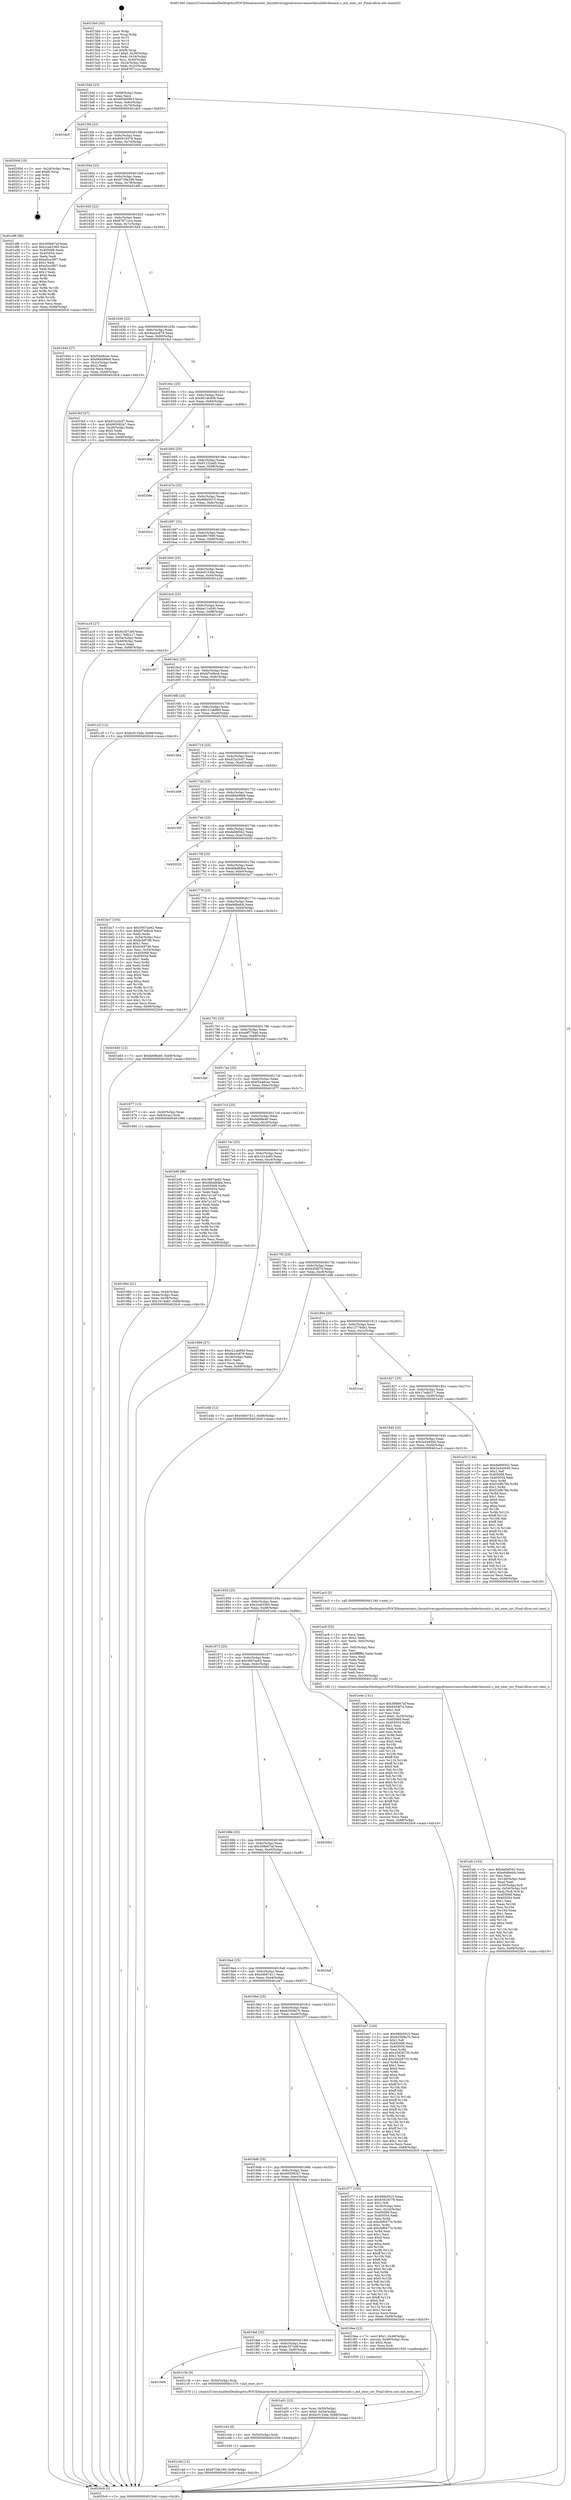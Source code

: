 digraph "0x4015b0" {
  label = "0x4015b0 (/mnt/c/Users/mathe/Desktop/tcc/POCII/binaries/extr_linuxdriversgpudrmnouveaunvkmsubdevbiosinit.c_init_exec_inv_Final-ollvm.out::main(0))"
  labelloc = "t"
  node[shape=record]

  Entry [label="",width=0.3,height=0.3,shape=circle,fillcolor=black,style=filled]
  "0x4015dd" [label="{
     0x4015dd [23]\l
     | [instrs]\l
     &nbsp;&nbsp;0x4015dd \<+3\>: mov -0x68(%rbp),%eax\l
     &nbsp;&nbsp;0x4015e0 \<+2\>: mov %eax,%ecx\l
     &nbsp;&nbsp;0x4015e2 \<+6\>: sub $0x80000963,%ecx\l
     &nbsp;&nbsp;0x4015e8 \<+3\>: mov %eax,-0x6c(%rbp)\l
     &nbsp;&nbsp;0x4015eb \<+3\>: mov %ecx,-0x70(%rbp)\l
     &nbsp;&nbsp;0x4015ee \<+6\>: je 0000000000401de5 \<main+0x835\>\l
  }"]
  "0x401de5" [label="{
     0x401de5\l
  }", style=dashed]
  "0x4015f4" [label="{
     0x4015f4 [22]\l
     | [instrs]\l
     &nbsp;&nbsp;0x4015f4 \<+5\>: jmp 00000000004015f9 \<main+0x49\>\l
     &nbsp;&nbsp;0x4015f9 \<+3\>: mov -0x6c(%rbp),%eax\l
     &nbsp;&nbsp;0x4015fc \<+5\>: sub $0x83918378,%eax\l
     &nbsp;&nbsp;0x401601 \<+3\>: mov %eax,-0x74(%rbp)\l
     &nbsp;&nbsp;0x401604 \<+6\>: je 000000000040200d \<main+0xa5d\>\l
  }"]
  Exit [label="",width=0.3,height=0.3,shape=circle,fillcolor=black,style=filled,peripheries=2]
  "0x40200d" [label="{
     0x40200d [19]\l
     | [instrs]\l
     &nbsp;&nbsp;0x40200d \<+3\>: mov -0x24(%rbp),%eax\l
     &nbsp;&nbsp;0x402010 \<+7\>: add $0xf0,%rsp\l
     &nbsp;&nbsp;0x402017 \<+1\>: pop %rbx\l
     &nbsp;&nbsp;0x402018 \<+2\>: pop %r12\l
     &nbsp;&nbsp;0x40201a \<+2\>: pop %r14\l
     &nbsp;&nbsp;0x40201c \<+2\>: pop %r15\l
     &nbsp;&nbsp;0x40201e \<+1\>: pop %rbp\l
     &nbsp;&nbsp;0x40201f \<+1\>: ret\l
  }"]
  "0x40160a" [label="{
     0x40160a [22]\l
     | [instrs]\l
     &nbsp;&nbsp;0x40160a \<+5\>: jmp 000000000040160f \<main+0x5f\>\l
     &nbsp;&nbsp;0x40160f \<+3\>: mov -0x6c(%rbp),%eax\l
     &nbsp;&nbsp;0x401612 \<+5\>: sub $0x8729e199,%eax\l
     &nbsp;&nbsp;0x401617 \<+3\>: mov %eax,-0x78(%rbp)\l
     &nbsp;&nbsp;0x40161a \<+6\>: je 0000000000401df6 \<main+0x846\>\l
  }"]
  "0x401c4d" [label="{
     0x401c4d [12]\l
     | [instrs]\l
     &nbsp;&nbsp;0x401c4d \<+7\>: movl $0x8729e199,-0x68(%rbp)\l
     &nbsp;&nbsp;0x401c54 \<+5\>: jmp 00000000004020c9 \<main+0xb19\>\l
  }"]
  "0x401df6" [label="{
     0x401df6 [88]\l
     | [instrs]\l
     &nbsp;&nbsp;0x401df6 \<+5\>: mov $0x368b67af,%eax\l
     &nbsp;&nbsp;0x401dfb \<+5\>: mov $0x2ca63360,%ecx\l
     &nbsp;&nbsp;0x401e00 \<+7\>: mov 0x405068,%edx\l
     &nbsp;&nbsp;0x401e07 \<+7\>: mov 0x405054,%esi\l
     &nbsp;&nbsp;0x401e0e \<+2\>: mov %edx,%edi\l
     &nbsp;&nbsp;0x401e10 \<+6\>: add $0xa5ca3f07,%edi\l
     &nbsp;&nbsp;0x401e16 \<+3\>: sub $0x1,%edi\l
     &nbsp;&nbsp;0x401e19 \<+6\>: sub $0xa5ca3f07,%edi\l
     &nbsp;&nbsp;0x401e1f \<+3\>: imul %edi,%edx\l
     &nbsp;&nbsp;0x401e22 \<+3\>: and $0x1,%edx\l
     &nbsp;&nbsp;0x401e25 \<+3\>: cmp $0x0,%edx\l
     &nbsp;&nbsp;0x401e28 \<+4\>: sete %r8b\l
     &nbsp;&nbsp;0x401e2c \<+3\>: cmp $0xa,%esi\l
     &nbsp;&nbsp;0x401e2f \<+4\>: setl %r9b\l
     &nbsp;&nbsp;0x401e33 \<+3\>: mov %r8b,%r10b\l
     &nbsp;&nbsp;0x401e36 \<+3\>: and %r9b,%r10b\l
     &nbsp;&nbsp;0x401e39 \<+3\>: xor %r9b,%r8b\l
     &nbsp;&nbsp;0x401e3c \<+3\>: or %r8b,%r10b\l
     &nbsp;&nbsp;0x401e3f \<+4\>: test $0x1,%r10b\l
     &nbsp;&nbsp;0x401e43 \<+3\>: cmovne %ecx,%eax\l
     &nbsp;&nbsp;0x401e46 \<+3\>: mov %eax,-0x68(%rbp)\l
     &nbsp;&nbsp;0x401e49 \<+5\>: jmp 00000000004020c9 \<main+0xb19\>\l
  }"]
  "0x401620" [label="{
     0x401620 [22]\l
     | [instrs]\l
     &nbsp;&nbsp;0x401620 \<+5\>: jmp 0000000000401625 \<main+0x75\>\l
     &nbsp;&nbsp;0x401625 \<+3\>: mov -0x6c(%rbp),%eax\l
     &nbsp;&nbsp;0x401628 \<+5\>: sub $0x87871cca,%eax\l
     &nbsp;&nbsp;0x40162d \<+3\>: mov %eax,-0x7c(%rbp)\l
     &nbsp;&nbsp;0x401630 \<+6\>: je 0000000000401944 \<main+0x394\>\l
  }"]
  "0x401c44" [label="{
     0x401c44 [9]\l
     | [instrs]\l
     &nbsp;&nbsp;0x401c44 \<+4\>: mov -0x50(%rbp),%rdi\l
     &nbsp;&nbsp;0x401c48 \<+5\>: call 0000000000401030 \<free@plt\>\l
     | [calls]\l
     &nbsp;&nbsp;0x401030 \{1\} (unknown)\l
  }"]
  "0x401944" [label="{
     0x401944 [27]\l
     | [instrs]\l
     &nbsp;&nbsp;0x401944 \<+5\>: mov $0xf3448cae,%eax\l
     &nbsp;&nbsp;0x401949 \<+5\>: mov $0xd8d499e9,%ecx\l
     &nbsp;&nbsp;0x40194e \<+3\>: mov -0x2c(%rbp),%edx\l
     &nbsp;&nbsp;0x401951 \<+3\>: cmp $0x2,%edx\l
     &nbsp;&nbsp;0x401954 \<+3\>: cmovne %ecx,%eax\l
     &nbsp;&nbsp;0x401957 \<+3\>: mov %eax,-0x68(%rbp)\l
     &nbsp;&nbsp;0x40195a \<+5\>: jmp 00000000004020c9 \<main+0xb19\>\l
  }"]
  "0x401636" [label="{
     0x401636 [22]\l
     | [instrs]\l
     &nbsp;&nbsp;0x401636 \<+5\>: jmp 000000000040163b \<main+0x8b\>\l
     &nbsp;&nbsp;0x40163b \<+3\>: mov -0x6c(%rbp),%eax\l
     &nbsp;&nbsp;0x40163e \<+5\>: sub $0x8ea3c879,%eax\l
     &nbsp;&nbsp;0x401643 \<+3\>: mov %eax,-0x80(%rbp)\l
     &nbsp;&nbsp;0x401646 \<+6\>: je 00000000004019cf \<main+0x41f\>\l
  }"]
  "0x4020c9" [label="{
     0x4020c9 [5]\l
     | [instrs]\l
     &nbsp;&nbsp;0x4020c9 \<+5\>: jmp 00000000004015dd \<main+0x2d\>\l
  }"]
  "0x4015b0" [label="{
     0x4015b0 [45]\l
     | [instrs]\l
     &nbsp;&nbsp;0x4015b0 \<+1\>: push %rbp\l
     &nbsp;&nbsp;0x4015b1 \<+3\>: mov %rsp,%rbp\l
     &nbsp;&nbsp;0x4015b4 \<+2\>: push %r15\l
     &nbsp;&nbsp;0x4015b6 \<+2\>: push %r14\l
     &nbsp;&nbsp;0x4015b8 \<+2\>: push %r12\l
     &nbsp;&nbsp;0x4015ba \<+1\>: push %rbx\l
     &nbsp;&nbsp;0x4015bb \<+7\>: sub $0xf0,%rsp\l
     &nbsp;&nbsp;0x4015c2 \<+7\>: movl $0x0,-0x30(%rbp)\l
     &nbsp;&nbsp;0x4015c9 \<+3\>: mov %edi,-0x34(%rbp)\l
     &nbsp;&nbsp;0x4015cc \<+4\>: mov %rsi,-0x40(%rbp)\l
     &nbsp;&nbsp;0x4015d0 \<+3\>: mov -0x34(%rbp),%edi\l
     &nbsp;&nbsp;0x4015d3 \<+3\>: mov %edi,-0x2c(%rbp)\l
     &nbsp;&nbsp;0x4015d6 \<+7\>: movl $0x87871cca,-0x68(%rbp)\l
  }"]
  "0x401908" [label="{
     0x401908\l
  }", style=dashed]
  "0x4019cf" [label="{
     0x4019cf [27]\l
     | [instrs]\l
     &nbsp;&nbsp;0x4019cf \<+5\>: mov $0xd32a3cd7,%eax\l
     &nbsp;&nbsp;0x4019d4 \<+5\>: mov $0x665082a7,%ecx\l
     &nbsp;&nbsp;0x4019d9 \<+3\>: mov -0x28(%rbp),%edx\l
     &nbsp;&nbsp;0x4019dc \<+3\>: cmp $0x0,%edx\l
     &nbsp;&nbsp;0x4019df \<+3\>: cmove %ecx,%eax\l
     &nbsp;&nbsp;0x4019e2 \<+3\>: mov %eax,-0x68(%rbp)\l
     &nbsp;&nbsp;0x4019e5 \<+5\>: jmp 00000000004020c9 \<main+0xb19\>\l
  }"]
  "0x40164c" [label="{
     0x40164c [25]\l
     | [instrs]\l
     &nbsp;&nbsp;0x40164c \<+5\>: jmp 0000000000401651 \<main+0xa1\>\l
     &nbsp;&nbsp;0x401651 \<+3\>: mov -0x6c(%rbp),%eax\l
     &nbsp;&nbsp;0x401654 \<+5\>: sub $0x9014b40b,%eax\l
     &nbsp;&nbsp;0x401659 \<+6\>: mov %eax,-0x84(%rbp)\l
     &nbsp;&nbsp;0x40165f \<+6\>: je 0000000000401dbb \<main+0x80b\>\l
  }"]
  "0x401c3b" [label="{
     0x401c3b [9]\l
     | [instrs]\l
     &nbsp;&nbsp;0x401c3b \<+4\>: mov -0x50(%rbp),%rdi\l
     &nbsp;&nbsp;0x401c3f \<+5\>: call 0000000000401570 \<init_exec_inv\>\l
     | [calls]\l
     &nbsp;&nbsp;0x401570 \{1\} (/mnt/c/Users/mathe/Desktop/tcc/POCII/binaries/extr_linuxdriversgpudrmnouveaunvkmsubdevbiosinit.c_init_exec_inv_Final-ollvm.out::init_exec_inv)\l
  }"]
  "0x401dbb" [label="{
     0x401dbb\l
  }", style=dashed]
  "0x401665" [label="{
     0x401665 [25]\l
     | [instrs]\l
     &nbsp;&nbsp;0x401665 \<+5\>: jmp 000000000040166a \<main+0xba\>\l
     &nbsp;&nbsp;0x40166a \<+3\>: mov -0x6c(%rbp),%eax\l
     &nbsp;&nbsp;0x40166d \<+5\>: sub $0x91232ad5,%eax\l
     &nbsp;&nbsp;0x401672 \<+6\>: mov %eax,-0x88(%rbp)\l
     &nbsp;&nbsp;0x401678 \<+6\>: je 000000000040208e \<main+0xade\>\l
  }"]
  "0x401afc" [label="{
     0x401afc [103]\l
     | [instrs]\l
     &nbsp;&nbsp;0x401afc \<+5\>: mov $0xda0bf342,%ecx\l
     &nbsp;&nbsp;0x401b01 \<+5\>: mov $0xe9dfedcb,%edx\l
     &nbsp;&nbsp;0x401b06 \<+2\>: xor %esi,%esi\l
     &nbsp;&nbsp;0x401b08 \<+6\>: mov -0x100(%rbp),%edi\l
     &nbsp;&nbsp;0x401b0e \<+3\>: imul %eax,%edi\l
     &nbsp;&nbsp;0x401b11 \<+4\>: mov -0x50(%rbp),%r8\l
     &nbsp;&nbsp;0x401b15 \<+4\>: movslq -0x54(%rbp),%r9\l
     &nbsp;&nbsp;0x401b19 \<+4\>: mov %edi,(%r8,%r9,4)\l
     &nbsp;&nbsp;0x401b1d \<+7\>: mov 0x405068,%eax\l
     &nbsp;&nbsp;0x401b24 \<+7\>: mov 0x405054,%edi\l
     &nbsp;&nbsp;0x401b2b \<+3\>: sub $0x1,%esi\l
     &nbsp;&nbsp;0x401b2e \<+3\>: mov %eax,%r10d\l
     &nbsp;&nbsp;0x401b31 \<+3\>: add %esi,%r10d\l
     &nbsp;&nbsp;0x401b34 \<+4\>: imul %r10d,%eax\l
     &nbsp;&nbsp;0x401b38 \<+3\>: and $0x1,%eax\l
     &nbsp;&nbsp;0x401b3b \<+3\>: cmp $0x0,%eax\l
     &nbsp;&nbsp;0x401b3e \<+4\>: sete %r11b\l
     &nbsp;&nbsp;0x401b42 \<+3\>: cmp $0xa,%edi\l
     &nbsp;&nbsp;0x401b45 \<+3\>: setl %bl\l
     &nbsp;&nbsp;0x401b48 \<+3\>: mov %r11b,%r14b\l
     &nbsp;&nbsp;0x401b4b \<+3\>: and %bl,%r14b\l
     &nbsp;&nbsp;0x401b4e \<+3\>: xor %bl,%r11b\l
     &nbsp;&nbsp;0x401b51 \<+3\>: or %r11b,%r14b\l
     &nbsp;&nbsp;0x401b54 \<+4\>: test $0x1,%r14b\l
     &nbsp;&nbsp;0x401b58 \<+3\>: cmovne %edx,%ecx\l
     &nbsp;&nbsp;0x401b5b \<+3\>: mov %ecx,-0x68(%rbp)\l
     &nbsp;&nbsp;0x401b5e \<+5\>: jmp 00000000004020c9 \<main+0xb19\>\l
  }"]
  "0x40208e" [label="{
     0x40208e\l
  }", style=dashed]
  "0x40167e" [label="{
     0x40167e [25]\l
     | [instrs]\l
     &nbsp;&nbsp;0x40167e \<+5\>: jmp 0000000000401683 \<main+0xd3\>\l
     &nbsp;&nbsp;0x401683 \<+3\>: mov -0x6c(%rbp),%eax\l
     &nbsp;&nbsp;0x401686 \<+5\>: sub $0x96fa5015,%eax\l
     &nbsp;&nbsp;0x40168b \<+6\>: mov %eax,-0x8c(%rbp)\l
     &nbsp;&nbsp;0x401691 \<+6\>: je 00000000004020c2 \<main+0xb12\>\l
  }"]
  "0x401ac8" [label="{
     0x401ac8 [52]\l
     | [instrs]\l
     &nbsp;&nbsp;0x401ac8 \<+2\>: xor %ecx,%ecx\l
     &nbsp;&nbsp;0x401aca \<+5\>: mov $0x2,%edx\l
     &nbsp;&nbsp;0x401acf \<+6\>: mov %edx,-0xfc(%rbp)\l
     &nbsp;&nbsp;0x401ad5 \<+1\>: cltd\l
     &nbsp;&nbsp;0x401ad6 \<+6\>: mov -0xfc(%rbp),%esi\l
     &nbsp;&nbsp;0x401adc \<+2\>: idiv %esi\l
     &nbsp;&nbsp;0x401ade \<+6\>: imul $0xfffffffe,%edx,%edx\l
     &nbsp;&nbsp;0x401ae4 \<+2\>: mov %ecx,%edi\l
     &nbsp;&nbsp;0x401ae6 \<+2\>: sub %edx,%edi\l
     &nbsp;&nbsp;0x401ae8 \<+2\>: mov %ecx,%edx\l
     &nbsp;&nbsp;0x401aea \<+3\>: sub $0x1,%edx\l
     &nbsp;&nbsp;0x401aed \<+2\>: add %edx,%edi\l
     &nbsp;&nbsp;0x401aef \<+2\>: sub %edi,%ecx\l
     &nbsp;&nbsp;0x401af1 \<+6\>: mov %ecx,-0x100(%rbp)\l
     &nbsp;&nbsp;0x401af7 \<+5\>: call 0000000000401160 \<next_i\>\l
     | [calls]\l
     &nbsp;&nbsp;0x401160 \{1\} (/mnt/c/Users/mathe/Desktop/tcc/POCII/binaries/extr_linuxdriversgpudrmnouveaunvkmsubdevbiosinit.c_init_exec_inv_Final-ollvm.out::next_i)\l
  }"]
  "0x4020c2" [label="{
     0x4020c2\l
  }", style=dashed]
  "0x401697" [label="{
     0x401697 [25]\l
     | [instrs]\l
     &nbsp;&nbsp;0x401697 \<+5\>: jmp 000000000040169c \<main+0xec\>\l
     &nbsp;&nbsp;0x40169c \<+3\>: mov -0x6c(%rbp),%eax\l
     &nbsp;&nbsp;0x40169f \<+5\>: sub $0xb8fc7899,%eax\l
     &nbsp;&nbsp;0x4016a4 \<+6\>: mov %eax,-0x90(%rbp)\l
     &nbsp;&nbsp;0x4016aa \<+6\>: je 0000000000401d42 \<main+0x792\>\l
  }"]
  "0x401a01" [label="{
     0x401a01 [23]\l
     | [instrs]\l
     &nbsp;&nbsp;0x401a01 \<+4\>: mov %rax,-0x50(%rbp)\l
     &nbsp;&nbsp;0x401a05 \<+7\>: movl $0x0,-0x54(%rbp)\l
     &nbsp;&nbsp;0x401a0c \<+7\>: movl $0xbcf133da,-0x68(%rbp)\l
     &nbsp;&nbsp;0x401a13 \<+5\>: jmp 00000000004020c9 \<main+0xb19\>\l
  }"]
  "0x401d42" [label="{
     0x401d42\l
  }", style=dashed]
  "0x4016b0" [label="{
     0x4016b0 [25]\l
     | [instrs]\l
     &nbsp;&nbsp;0x4016b0 \<+5\>: jmp 00000000004016b5 \<main+0x105\>\l
     &nbsp;&nbsp;0x4016b5 \<+3\>: mov -0x6c(%rbp),%eax\l
     &nbsp;&nbsp;0x4016b8 \<+5\>: sub $0xbcf133da,%eax\l
     &nbsp;&nbsp;0x4016bd \<+6\>: mov %eax,-0x94(%rbp)\l
     &nbsp;&nbsp;0x4016c3 \<+6\>: je 0000000000401a18 \<main+0x468\>\l
  }"]
  "0x4018ef" [label="{
     0x4018ef [25]\l
     | [instrs]\l
     &nbsp;&nbsp;0x4018ef \<+5\>: jmp 00000000004018f4 \<main+0x344\>\l
     &nbsp;&nbsp;0x4018f4 \<+3\>: mov -0x6c(%rbp),%eax\l
     &nbsp;&nbsp;0x4018f7 \<+5\>: sub $0x6c357a9f,%eax\l
     &nbsp;&nbsp;0x4018fc \<+6\>: mov %eax,-0xf0(%rbp)\l
     &nbsp;&nbsp;0x401902 \<+6\>: je 0000000000401c3b \<main+0x68b\>\l
  }"]
  "0x401a18" [label="{
     0x401a18 [27]\l
     | [instrs]\l
     &nbsp;&nbsp;0x401a18 \<+5\>: mov $0x6c357a9f,%eax\l
     &nbsp;&nbsp;0x401a1d \<+5\>: mov $0x17edb217,%ecx\l
     &nbsp;&nbsp;0x401a22 \<+3\>: mov -0x54(%rbp),%edx\l
     &nbsp;&nbsp;0x401a25 \<+3\>: cmp -0x48(%rbp),%edx\l
     &nbsp;&nbsp;0x401a28 \<+3\>: cmovl %ecx,%eax\l
     &nbsp;&nbsp;0x401a2b \<+3\>: mov %eax,-0x68(%rbp)\l
     &nbsp;&nbsp;0x401a2e \<+5\>: jmp 00000000004020c9 \<main+0xb19\>\l
  }"]
  "0x4016c9" [label="{
     0x4016c9 [25]\l
     | [instrs]\l
     &nbsp;&nbsp;0x4016c9 \<+5\>: jmp 00000000004016ce \<main+0x11e\>\l
     &nbsp;&nbsp;0x4016ce \<+3\>: mov -0x6c(%rbp),%eax\l
     &nbsp;&nbsp;0x4016d1 \<+5\>: sub $0xbe11a5d0,%eax\l
     &nbsp;&nbsp;0x4016d6 \<+6\>: mov %eax,-0x98(%rbp)\l
     &nbsp;&nbsp;0x4016dc \<+6\>: je 0000000000401c87 \<main+0x6d7\>\l
  }"]
  "0x4019ea" [label="{
     0x4019ea [23]\l
     | [instrs]\l
     &nbsp;&nbsp;0x4019ea \<+7\>: movl $0x1,-0x48(%rbp)\l
     &nbsp;&nbsp;0x4019f1 \<+4\>: movslq -0x48(%rbp),%rax\l
     &nbsp;&nbsp;0x4019f5 \<+4\>: shl $0x2,%rax\l
     &nbsp;&nbsp;0x4019f9 \<+3\>: mov %rax,%rdi\l
     &nbsp;&nbsp;0x4019fc \<+5\>: call 0000000000401050 \<malloc@plt\>\l
     | [calls]\l
     &nbsp;&nbsp;0x401050 \{1\} (unknown)\l
  }"]
  "0x401c87" [label="{
     0x401c87\l
  }", style=dashed]
  "0x4016e2" [label="{
     0x4016e2 [25]\l
     | [instrs]\l
     &nbsp;&nbsp;0x4016e2 \<+5\>: jmp 00000000004016e7 \<main+0x137\>\l
     &nbsp;&nbsp;0x4016e7 \<+3\>: mov -0x6c(%rbp),%eax\l
     &nbsp;&nbsp;0x4016ea \<+5\>: sub $0xbf7e0bcd,%eax\l
     &nbsp;&nbsp;0x4016ef \<+6\>: mov %eax,-0x9c(%rbp)\l
     &nbsp;&nbsp;0x4016f5 \<+6\>: je 0000000000401c2f \<main+0x67f\>\l
  }"]
  "0x4018d6" [label="{
     0x4018d6 [25]\l
     | [instrs]\l
     &nbsp;&nbsp;0x4018d6 \<+5\>: jmp 00000000004018db \<main+0x32b\>\l
     &nbsp;&nbsp;0x4018db \<+3\>: mov -0x6c(%rbp),%eax\l
     &nbsp;&nbsp;0x4018de \<+5\>: sub $0x665082a7,%eax\l
     &nbsp;&nbsp;0x4018e3 \<+6\>: mov %eax,-0xec(%rbp)\l
     &nbsp;&nbsp;0x4018e9 \<+6\>: je 00000000004019ea \<main+0x43a\>\l
  }"]
  "0x401c2f" [label="{
     0x401c2f [12]\l
     | [instrs]\l
     &nbsp;&nbsp;0x401c2f \<+7\>: movl $0xbcf133da,-0x68(%rbp)\l
     &nbsp;&nbsp;0x401c36 \<+5\>: jmp 00000000004020c9 \<main+0xb19\>\l
  }"]
  "0x4016fb" [label="{
     0x4016fb [25]\l
     | [instrs]\l
     &nbsp;&nbsp;0x4016fb \<+5\>: jmp 0000000000401700 \<main+0x150\>\l
     &nbsp;&nbsp;0x401700 \<+3\>: mov -0x6c(%rbp),%eax\l
     &nbsp;&nbsp;0x401703 \<+5\>: sub $0xc21ab89d,%eax\l
     &nbsp;&nbsp;0x401708 \<+6\>: mov %eax,-0xa0(%rbp)\l
     &nbsp;&nbsp;0x40170e \<+6\>: je 00000000004019b4 \<main+0x404\>\l
  }"]
  "0x401f77" [label="{
     0x401f77 [150]\l
     | [instrs]\l
     &nbsp;&nbsp;0x401f77 \<+5\>: mov $0x96fa5015,%eax\l
     &nbsp;&nbsp;0x401f7c \<+5\>: mov $0x83918378,%ecx\l
     &nbsp;&nbsp;0x401f81 \<+2\>: mov $0x1,%dl\l
     &nbsp;&nbsp;0x401f83 \<+3\>: mov -0x30(%rbp),%esi\l
     &nbsp;&nbsp;0x401f86 \<+3\>: mov %esi,-0x24(%rbp)\l
     &nbsp;&nbsp;0x401f89 \<+7\>: mov 0x405068,%esi\l
     &nbsp;&nbsp;0x401f90 \<+7\>: mov 0x405054,%edi\l
     &nbsp;&nbsp;0x401f97 \<+3\>: mov %esi,%r8d\l
     &nbsp;&nbsp;0x401f9a \<+7\>: sub $0xcbf0477e,%r8d\l
     &nbsp;&nbsp;0x401fa1 \<+4\>: sub $0x1,%r8d\l
     &nbsp;&nbsp;0x401fa5 \<+7\>: add $0xcbf0477e,%r8d\l
     &nbsp;&nbsp;0x401fac \<+4\>: imul %r8d,%esi\l
     &nbsp;&nbsp;0x401fb0 \<+3\>: and $0x1,%esi\l
     &nbsp;&nbsp;0x401fb3 \<+3\>: cmp $0x0,%esi\l
     &nbsp;&nbsp;0x401fb6 \<+4\>: sete %r9b\l
     &nbsp;&nbsp;0x401fba \<+3\>: cmp $0xa,%edi\l
     &nbsp;&nbsp;0x401fbd \<+4\>: setl %r10b\l
     &nbsp;&nbsp;0x401fc1 \<+3\>: mov %r9b,%r11b\l
     &nbsp;&nbsp;0x401fc4 \<+4\>: xor $0xff,%r11b\l
     &nbsp;&nbsp;0x401fc8 \<+3\>: mov %r10b,%bl\l
     &nbsp;&nbsp;0x401fcb \<+3\>: xor $0xff,%bl\l
     &nbsp;&nbsp;0x401fce \<+3\>: xor $0x0,%dl\l
     &nbsp;&nbsp;0x401fd1 \<+3\>: mov %r11b,%r14b\l
     &nbsp;&nbsp;0x401fd4 \<+4\>: and $0x0,%r14b\l
     &nbsp;&nbsp;0x401fd8 \<+3\>: and %dl,%r9b\l
     &nbsp;&nbsp;0x401fdb \<+3\>: mov %bl,%r15b\l
     &nbsp;&nbsp;0x401fde \<+4\>: and $0x0,%r15b\l
     &nbsp;&nbsp;0x401fe2 \<+3\>: and %dl,%r10b\l
     &nbsp;&nbsp;0x401fe5 \<+3\>: or %r9b,%r14b\l
     &nbsp;&nbsp;0x401fe8 \<+3\>: or %r10b,%r15b\l
     &nbsp;&nbsp;0x401feb \<+3\>: xor %r15b,%r14b\l
     &nbsp;&nbsp;0x401fee \<+3\>: or %bl,%r11b\l
     &nbsp;&nbsp;0x401ff1 \<+4\>: xor $0xff,%r11b\l
     &nbsp;&nbsp;0x401ff5 \<+3\>: or $0x0,%dl\l
     &nbsp;&nbsp;0x401ff8 \<+3\>: and %dl,%r11b\l
     &nbsp;&nbsp;0x401ffb \<+3\>: or %r11b,%r14b\l
     &nbsp;&nbsp;0x401ffe \<+4\>: test $0x1,%r14b\l
     &nbsp;&nbsp;0x402002 \<+3\>: cmovne %ecx,%eax\l
     &nbsp;&nbsp;0x402005 \<+3\>: mov %eax,-0x68(%rbp)\l
     &nbsp;&nbsp;0x402008 \<+5\>: jmp 00000000004020c9 \<main+0xb19\>\l
  }"]
  "0x4019b4" [label="{
     0x4019b4\l
  }", style=dashed]
  "0x401714" [label="{
     0x401714 [25]\l
     | [instrs]\l
     &nbsp;&nbsp;0x401714 \<+5\>: jmp 0000000000401719 \<main+0x169\>\l
     &nbsp;&nbsp;0x401719 \<+3\>: mov -0x6c(%rbp),%eax\l
     &nbsp;&nbsp;0x40171c \<+5\>: sub $0xd32a3cd7,%eax\l
     &nbsp;&nbsp;0x401721 \<+6\>: mov %eax,-0xa4(%rbp)\l
     &nbsp;&nbsp;0x401727 \<+6\>: je 0000000000401dd9 \<main+0x829\>\l
  }"]
  "0x4018bd" [label="{
     0x4018bd [25]\l
     | [instrs]\l
     &nbsp;&nbsp;0x4018bd \<+5\>: jmp 00000000004018c2 \<main+0x312\>\l
     &nbsp;&nbsp;0x4018c2 \<+3\>: mov -0x6c(%rbp),%eax\l
     &nbsp;&nbsp;0x4018c5 \<+5\>: sub $0x62508a70,%eax\l
     &nbsp;&nbsp;0x4018ca \<+6\>: mov %eax,-0xe8(%rbp)\l
     &nbsp;&nbsp;0x4018d0 \<+6\>: je 0000000000401f77 \<main+0x9c7\>\l
  }"]
  "0x401dd9" [label="{
     0x401dd9\l
  }", style=dashed]
  "0x40172d" [label="{
     0x40172d [25]\l
     | [instrs]\l
     &nbsp;&nbsp;0x40172d \<+5\>: jmp 0000000000401732 \<main+0x182\>\l
     &nbsp;&nbsp;0x401732 \<+3\>: mov -0x6c(%rbp),%eax\l
     &nbsp;&nbsp;0x401735 \<+5\>: sub $0xd8d499e9,%eax\l
     &nbsp;&nbsp;0x40173a \<+6\>: mov %eax,-0xa8(%rbp)\l
     &nbsp;&nbsp;0x401740 \<+6\>: je 000000000040195f \<main+0x3af\>\l
  }"]
  "0x401ee7" [label="{
     0x401ee7 [144]\l
     | [instrs]\l
     &nbsp;&nbsp;0x401ee7 \<+5\>: mov $0x96fa5015,%eax\l
     &nbsp;&nbsp;0x401eec \<+5\>: mov $0x62508a70,%ecx\l
     &nbsp;&nbsp;0x401ef1 \<+2\>: mov $0x1,%dl\l
     &nbsp;&nbsp;0x401ef3 \<+7\>: mov 0x405068,%esi\l
     &nbsp;&nbsp;0x401efa \<+7\>: mov 0x405054,%edi\l
     &nbsp;&nbsp;0x401f01 \<+3\>: mov %esi,%r8d\l
     &nbsp;&nbsp;0x401f04 \<+7\>: sub $0x32d28735,%r8d\l
     &nbsp;&nbsp;0x401f0b \<+4\>: sub $0x1,%r8d\l
     &nbsp;&nbsp;0x401f0f \<+7\>: add $0x32d28735,%r8d\l
     &nbsp;&nbsp;0x401f16 \<+4\>: imul %r8d,%esi\l
     &nbsp;&nbsp;0x401f1a \<+3\>: and $0x1,%esi\l
     &nbsp;&nbsp;0x401f1d \<+3\>: cmp $0x0,%esi\l
     &nbsp;&nbsp;0x401f20 \<+4\>: sete %r9b\l
     &nbsp;&nbsp;0x401f24 \<+3\>: cmp $0xa,%edi\l
     &nbsp;&nbsp;0x401f27 \<+4\>: setl %r10b\l
     &nbsp;&nbsp;0x401f2b \<+3\>: mov %r9b,%r11b\l
     &nbsp;&nbsp;0x401f2e \<+4\>: xor $0xff,%r11b\l
     &nbsp;&nbsp;0x401f32 \<+3\>: mov %r10b,%bl\l
     &nbsp;&nbsp;0x401f35 \<+3\>: xor $0xff,%bl\l
     &nbsp;&nbsp;0x401f38 \<+3\>: xor $0x1,%dl\l
     &nbsp;&nbsp;0x401f3b \<+3\>: mov %r11b,%r14b\l
     &nbsp;&nbsp;0x401f3e \<+4\>: and $0xff,%r14b\l
     &nbsp;&nbsp;0x401f42 \<+3\>: and %dl,%r9b\l
     &nbsp;&nbsp;0x401f45 \<+3\>: mov %bl,%r15b\l
     &nbsp;&nbsp;0x401f48 \<+4\>: and $0xff,%r15b\l
     &nbsp;&nbsp;0x401f4c \<+3\>: and %dl,%r10b\l
     &nbsp;&nbsp;0x401f4f \<+3\>: or %r9b,%r14b\l
     &nbsp;&nbsp;0x401f52 \<+3\>: or %r10b,%r15b\l
     &nbsp;&nbsp;0x401f55 \<+3\>: xor %r15b,%r14b\l
     &nbsp;&nbsp;0x401f58 \<+3\>: or %bl,%r11b\l
     &nbsp;&nbsp;0x401f5b \<+4\>: xor $0xff,%r11b\l
     &nbsp;&nbsp;0x401f5f \<+3\>: or $0x1,%dl\l
     &nbsp;&nbsp;0x401f62 \<+3\>: and %dl,%r11b\l
     &nbsp;&nbsp;0x401f65 \<+3\>: or %r11b,%r14b\l
     &nbsp;&nbsp;0x401f68 \<+4\>: test $0x1,%r14b\l
     &nbsp;&nbsp;0x401f6c \<+3\>: cmovne %ecx,%eax\l
     &nbsp;&nbsp;0x401f6f \<+3\>: mov %eax,-0x68(%rbp)\l
     &nbsp;&nbsp;0x401f72 \<+5\>: jmp 00000000004020c9 \<main+0xb19\>\l
  }"]
  "0x40195f" [label="{
     0x40195f\l
  }", style=dashed]
  "0x401746" [label="{
     0x401746 [25]\l
     | [instrs]\l
     &nbsp;&nbsp;0x401746 \<+5\>: jmp 000000000040174b \<main+0x19b\>\l
     &nbsp;&nbsp;0x40174b \<+3\>: mov -0x6c(%rbp),%eax\l
     &nbsp;&nbsp;0x40174e \<+5\>: sub $0xda0bf342,%eax\l
     &nbsp;&nbsp;0x401753 \<+6\>: mov %eax,-0xac(%rbp)\l
     &nbsp;&nbsp;0x401759 \<+6\>: je 0000000000402020 \<main+0xa70\>\l
  }"]
  "0x4018a4" [label="{
     0x4018a4 [25]\l
     | [instrs]\l
     &nbsp;&nbsp;0x4018a4 \<+5\>: jmp 00000000004018a9 \<main+0x2f9\>\l
     &nbsp;&nbsp;0x4018a9 \<+3\>: mov -0x6c(%rbp),%eax\l
     &nbsp;&nbsp;0x4018ac \<+5\>: sub $0x44b67411,%eax\l
     &nbsp;&nbsp;0x4018b1 \<+6\>: mov %eax,-0xe4(%rbp)\l
     &nbsp;&nbsp;0x4018b7 \<+6\>: je 0000000000401ee7 \<main+0x937\>\l
  }"]
  "0x402020" [label="{
     0x402020\l
  }", style=dashed]
  "0x40175f" [label="{
     0x40175f [25]\l
     | [instrs]\l
     &nbsp;&nbsp;0x40175f \<+5\>: jmp 0000000000401764 \<main+0x1b4\>\l
     &nbsp;&nbsp;0x401764 \<+3\>: mov -0x6c(%rbp),%eax\l
     &nbsp;&nbsp;0x401767 \<+5\>: sub $0xdbbd8dba,%eax\l
     &nbsp;&nbsp;0x40176c \<+6\>: mov %eax,-0xb0(%rbp)\l
     &nbsp;&nbsp;0x401772 \<+6\>: je 0000000000401bc7 \<main+0x617\>\l
  }"]
  "0x4020af" [label="{
     0x4020af\l
  }", style=dashed]
  "0x401bc7" [label="{
     0x401bc7 [104]\l
     | [instrs]\l
     &nbsp;&nbsp;0x401bc7 \<+5\>: mov $0x3667ae62,%eax\l
     &nbsp;&nbsp;0x401bcc \<+5\>: mov $0xbf7e0bcd,%ecx\l
     &nbsp;&nbsp;0x401bd1 \<+2\>: xor %edx,%edx\l
     &nbsp;&nbsp;0x401bd3 \<+3\>: mov -0x54(%rbp),%esi\l
     &nbsp;&nbsp;0x401bd6 \<+6\>: sub $0xbcb97d6,%esi\l
     &nbsp;&nbsp;0x401bdc \<+3\>: add $0x1,%esi\l
     &nbsp;&nbsp;0x401bdf \<+6\>: add $0xbcb97d6,%esi\l
     &nbsp;&nbsp;0x401be5 \<+3\>: mov %esi,-0x54(%rbp)\l
     &nbsp;&nbsp;0x401be8 \<+7\>: mov 0x405068,%esi\l
     &nbsp;&nbsp;0x401bef \<+7\>: mov 0x405054,%edi\l
     &nbsp;&nbsp;0x401bf6 \<+3\>: sub $0x1,%edx\l
     &nbsp;&nbsp;0x401bf9 \<+3\>: mov %esi,%r8d\l
     &nbsp;&nbsp;0x401bfc \<+3\>: add %edx,%r8d\l
     &nbsp;&nbsp;0x401bff \<+4\>: imul %r8d,%esi\l
     &nbsp;&nbsp;0x401c03 \<+3\>: and $0x1,%esi\l
     &nbsp;&nbsp;0x401c06 \<+3\>: cmp $0x0,%esi\l
     &nbsp;&nbsp;0x401c09 \<+4\>: sete %r9b\l
     &nbsp;&nbsp;0x401c0d \<+3\>: cmp $0xa,%edi\l
     &nbsp;&nbsp;0x401c10 \<+4\>: setl %r10b\l
     &nbsp;&nbsp;0x401c14 \<+3\>: mov %r9b,%r11b\l
     &nbsp;&nbsp;0x401c17 \<+3\>: and %r10b,%r11b\l
     &nbsp;&nbsp;0x401c1a \<+3\>: xor %r10b,%r9b\l
     &nbsp;&nbsp;0x401c1d \<+3\>: or %r9b,%r11b\l
     &nbsp;&nbsp;0x401c20 \<+4\>: test $0x1,%r11b\l
     &nbsp;&nbsp;0x401c24 \<+3\>: cmovne %ecx,%eax\l
     &nbsp;&nbsp;0x401c27 \<+3\>: mov %eax,-0x68(%rbp)\l
     &nbsp;&nbsp;0x401c2a \<+5\>: jmp 00000000004020c9 \<main+0xb19\>\l
  }"]
  "0x401778" [label="{
     0x401778 [25]\l
     | [instrs]\l
     &nbsp;&nbsp;0x401778 \<+5\>: jmp 000000000040177d \<main+0x1cd\>\l
     &nbsp;&nbsp;0x40177d \<+3\>: mov -0x6c(%rbp),%eax\l
     &nbsp;&nbsp;0x401780 \<+5\>: sub $0xe9dfedcb,%eax\l
     &nbsp;&nbsp;0x401785 \<+6\>: mov %eax,-0xb4(%rbp)\l
     &nbsp;&nbsp;0x40178b \<+6\>: je 0000000000401b63 \<main+0x5b3\>\l
  }"]
  "0x40188b" [label="{
     0x40188b [25]\l
     | [instrs]\l
     &nbsp;&nbsp;0x40188b \<+5\>: jmp 0000000000401890 \<main+0x2e0\>\l
     &nbsp;&nbsp;0x401890 \<+3\>: mov -0x6c(%rbp),%eax\l
     &nbsp;&nbsp;0x401893 \<+5\>: sub $0x368b67af,%eax\l
     &nbsp;&nbsp;0x401898 \<+6\>: mov %eax,-0xe0(%rbp)\l
     &nbsp;&nbsp;0x40189e \<+6\>: je 00000000004020af \<main+0xaff\>\l
  }"]
  "0x401b63" [label="{
     0x401b63 [12]\l
     | [instrs]\l
     &nbsp;&nbsp;0x401b63 \<+7\>: movl $0xfa69fa46,-0x68(%rbp)\l
     &nbsp;&nbsp;0x401b6a \<+5\>: jmp 00000000004020c9 \<main+0xb19\>\l
  }"]
  "0x401791" [label="{
     0x401791 [25]\l
     | [instrs]\l
     &nbsp;&nbsp;0x401791 \<+5\>: jmp 0000000000401796 \<main+0x1e6\>\l
     &nbsp;&nbsp;0x401796 \<+3\>: mov -0x6c(%rbp),%eax\l
     &nbsp;&nbsp;0x401799 \<+5\>: sub $0xe9f779a6,%eax\l
     &nbsp;&nbsp;0x40179e \<+6\>: mov %eax,-0xb8(%rbp)\l
     &nbsp;&nbsp;0x4017a4 \<+6\>: je 0000000000401daf \<main+0x7ff\>\l
  }"]
  "0x40206d" [label="{
     0x40206d\l
  }", style=dashed]
  "0x401daf" [label="{
     0x401daf\l
  }", style=dashed]
  "0x4017aa" [label="{
     0x4017aa [25]\l
     | [instrs]\l
     &nbsp;&nbsp;0x4017aa \<+5\>: jmp 00000000004017af \<main+0x1ff\>\l
     &nbsp;&nbsp;0x4017af \<+3\>: mov -0x6c(%rbp),%eax\l
     &nbsp;&nbsp;0x4017b2 \<+5\>: sub $0xf3448cae,%eax\l
     &nbsp;&nbsp;0x4017b7 \<+6\>: mov %eax,-0xbc(%rbp)\l
     &nbsp;&nbsp;0x4017bd \<+6\>: je 0000000000401977 \<main+0x3c7\>\l
  }"]
  "0x401872" [label="{
     0x401872 [25]\l
     | [instrs]\l
     &nbsp;&nbsp;0x401872 \<+5\>: jmp 0000000000401877 \<main+0x2c7\>\l
     &nbsp;&nbsp;0x401877 \<+3\>: mov -0x6c(%rbp),%eax\l
     &nbsp;&nbsp;0x40187a \<+5\>: sub $0x3667ae62,%eax\l
     &nbsp;&nbsp;0x40187f \<+6\>: mov %eax,-0xdc(%rbp)\l
     &nbsp;&nbsp;0x401885 \<+6\>: je 000000000040206d \<main+0xabd\>\l
  }"]
  "0x401977" [label="{
     0x401977 [13]\l
     | [instrs]\l
     &nbsp;&nbsp;0x401977 \<+4\>: mov -0x40(%rbp),%rax\l
     &nbsp;&nbsp;0x40197b \<+4\>: mov 0x8(%rax),%rdi\l
     &nbsp;&nbsp;0x40197f \<+5\>: call 0000000000401060 \<atoi@plt\>\l
     | [calls]\l
     &nbsp;&nbsp;0x401060 \{1\} (unknown)\l
  }"]
  "0x4017c3" [label="{
     0x4017c3 [25]\l
     | [instrs]\l
     &nbsp;&nbsp;0x4017c3 \<+5\>: jmp 00000000004017c8 \<main+0x218\>\l
     &nbsp;&nbsp;0x4017c8 \<+3\>: mov -0x6c(%rbp),%eax\l
     &nbsp;&nbsp;0x4017cb \<+5\>: sub $0xfa69fa46,%eax\l
     &nbsp;&nbsp;0x4017d0 \<+6\>: mov %eax,-0xc0(%rbp)\l
     &nbsp;&nbsp;0x4017d6 \<+6\>: je 0000000000401b6f \<main+0x5bf\>\l
  }"]
  "0x401984" [label="{
     0x401984 [21]\l
     | [instrs]\l
     &nbsp;&nbsp;0x401984 \<+3\>: mov %eax,-0x44(%rbp)\l
     &nbsp;&nbsp;0x401987 \<+3\>: mov -0x44(%rbp),%eax\l
     &nbsp;&nbsp;0x40198a \<+3\>: mov %eax,-0x28(%rbp)\l
     &nbsp;&nbsp;0x40198d \<+7\>: movl $0x1614a65,-0x68(%rbp)\l
     &nbsp;&nbsp;0x401994 \<+5\>: jmp 00000000004020c9 \<main+0xb19\>\l
  }"]
  "0x401e4e" [label="{
     0x401e4e [141]\l
     | [instrs]\l
     &nbsp;&nbsp;0x401e4e \<+5\>: mov $0x368b67af,%eax\l
     &nbsp;&nbsp;0x401e53 \<+5\>: mov $0xb458f7d,%ecx\l
     &nbsp;&nbsp;0x401e58 \<+2\>: mov $0x1,%dl\l
     &nbsp;&nbsp;0x401e5a \<+2\>: xor %esi,%esi\l
     &nbsp;&nbsp;0x401e5c \<+7\>: movl $0x0,-0x30(%rbp)\l
     &nbsp;&nbsp;0x401e63 \<+7\>: mov 0x405068,%edi\l
     &nbsp;&nbsp;0x401e6a \<+8\>: mov 0x405054,%r8d\l
     &nbsp;&nbsp;0x401e72 \<+3\>: sub $0x1,%esi\l
     &nbsp;&nbsp;0x401e75 \<+3\>: mov %edi,%r9d\l
     &nbsp;&nbsp;0x401e78 \<+3\>: add %esi,%r9d\l
     &nbsp;&nbsp;0x401e7b \<+4\>: imul %r9d,%edi\l
     &nbsp;&nbsp;0x401e7f \<+3\>: and $0x1,%edi\l
     &nbsp;&nbsp;0x401e82 \<+3\>: cmp $0x0,%edi\l
     &nbsp;&nbsp;0x401e85 \<+4\>: sete %r10b\l
     &nbsp;&nbsp;0x401e89 \<+4\>: cmp $0xa,%r8d\l
     &nbsp;&nbsp;0x401e8d \<+4\>: setl %r11b\l
     &nbsp;&nbsp;0x401e91 \<+3\>: mov %r10b,%bl\l
     &nbsp;&nbsp;0x401e94 \<+3\>: xor $0xff,%bl\l
     &nbsp;&nbsp;0x401e97 \<+3\>: mov %r11b,%r14b\l
     &nbsp;&nbsp;0x401e9a \<+4\>: xor $0xff,%r14b\l
     &nbsp;&nbsp;0x401e9e \<+3\>: xor $0x0,%dl\l
     &nbsp;&nbsp;0x401ea1 \<+3\>: mov %bl,%r15b\l
     &nbsp;&nbsp;0x401ea4 \<+4\>: and $0x0,%r15b\l
     &nbsp;&nbsp;0x401ea8 \<+3\>: and %dl,%r10b\l
     &nbsp;&nbsp;0x401eab \<+3\>: mov %r14b,%r12b\l
     &nbsp;&nbsp;0x401eae \<+4\>: and $0x0,%r12b\l
     &nbsp;&nbsp;0x401eb2 \<+3\>: and %dl,%r11b\l
     &nbsp;&nbsp;0x401eb5 \<+3\>: or %r10b,%r15b\l
     &nbsp;&nbsp;0x401eb8 \<+3\>: or %r11b,%r12b\l
     &nbsp;&nbsp;0x401ebb \<+3\>: xor %r12b,%r15b\l
     &nbsp;&nbsp;0x401ebe \<+3\>: or %r14b,%bl\l
     &nbsp;&nbsp;0x401ec1 \<+3\>: xor $0xff,%bl\l
     &nbsp;&nbsp;0x401ec4 \<+3\>: or $0x0,%dl\l
     &nbsp;&nbsp;0x401ec7 \<+2\>: and %dl,%bl\l
     &nbsp;&nbsp;0x401ec9 \<+3\>: or %bl,%r15b\l
     &nbsp;&nbsp;0x401ecc \<+4\>: test $0x1,%r15b\l
     &nbsp;&nbsp;0x401ed0 \<+3\>: cmovne %ecx,%eax\l
     &nbsp;&nbsp;0x401ed3 \<+3\>: mov %eax,-0x68(%rbp)\l
     &nbsp;&nbsp;0x401ed6 \<+5\>: jmp 00000000004020c9 \<main+0xb19\>\l
  }"]
  "0x401b6f" [label="{
     0x401b6f [88]\l
     | [instrs]\l
     &nbsp;&nbsp;0x401b6f \<+5\>: mov $0x3667ae62,%eax\l
     &nbsp;&nbsp;0x401b74 \<+5\>: mov $0xdbbd8dba,%ecx\l
     &nbsp;&nbsp;0x401b79 \<+7\>: mov 0x405068,%edx\l
     &nbsp;&nbsp;0x401b80 \<+7\>: mov 0x405054,%esi\l
     &nbsp;&nbsp;0x401b87 \<+2\>: mov %edx,%edi\l
     &nbsp;&nbsp;0x401b89 \<+6\>: sub $0x7a12d7c4,%edi\l
     &nbsp;&nbsp;0x401b8f \<+3\>: sub $0x1,%edi\l
     &nbsp;&nbsp;0x401b92 \<+6\>: add $0x7a12d7c4,%edi\l
     &nbsp;&nbsp;0x401b98 \<+3\>: imul %edi,%edx\l
     &nbsp;&nbsp;0x401b9b \<+3\>: and $0x1,%edx\l
     &nbsp;&nbsp;0x401b9e \<+3\>: cmp $0x0,%edx\l
     &nbsp;&nbsp;0x401ba1 \<+4\>: sete %r8b\l
     &nbsp;&nbsp;0x401ba5 \<+3\>: cmp $0xa,%esi\l
     &nbsp;&nbsp;0x401ba8 \<+4\>: setl %r9b\l
     &nbsp;&nbsp;0x401bac \<+3\>: mov %r8b,%r10b\l
     &nbsp;&nbsp;0x401baf \<+3\>: and %r9b,%r10b\l
     &nbsp;&nbsp;0x401bb2 \<+3\>: xor %r9b,%r8b\l
     &nbsp;&nbsp;0x401bb5 \<+3\>: or %r8b,%r10b\l
     &nbsp;&nbsp;0x401bb8 \<+4\>: test $0x1,%r10b\l
     &nbsp;&nbsp;0x401bbc \<+3\>: cmovne %ecx,%eax\l
     &nbsp;&nbsp;0x401bbf \<+3\>: mov %eax,-0x68(%rbp)\l
     &nbsp;&nbsp;0x401bc2 \<+5\>: jmp 00000000004020c9 \<main+0xb19\>\l
  }"]
  "0x4017dc" [label="{
     0x4017dc [25]\l
     | [instrs]\l
     &nbsp;&nbsp;0x4017dc \<+5\>: jmp 00000000004017e1 \<main+0x231\>\l
     &nbsp;&nbsp;0x4017e1 \<+3\>: mov -0x6c(%rbp),%eax\l
     &nbsp;&nbsp;0x4017e4 \<+5\>: sub $0x1614a65,%eax\l
     &nbsp;&nbsp;0x4017e9 \<+6\>: mov %eax,-0xc4(%rbp)\l
     &nbsp;&nbsp;0x4017ef \<+6\>: je 0000000000401999 \<main+0x3e9\>\l
  }"]
  "0x401859" [label="{
     0x401859 [25]\l
     | [instrs]\l
     &nbsp;&nbsp;0x401859 \<+5\>: jmp 000000000040185e \<main+0x2ae\>\l
     &nbsp;&nbsp;0x40185e \<+3\>: mov -0x6c(%rbp),%eax\l
     &nbsp;&nbsp;0x401861 \<+5\>: sub $0x2ca63360,%eax\l
     &nbsp;&nbsp;0x401866 \<+6\>: mov %eax,-0xd8(%rbp)\l
     &nbsp;&nbsp;0x40186c \<+6\>: je 0000000000401e4e \<main+0x89e\>\l
  }"]
  "0x401999" [label="{
     0x401999 [27]\l
     | [instrs]\l
     &nbsp;&nbsp;0x401999 \<+5\>: mov $0xc21ab89d,%eax\l
     &nbsp;&nbsp;0x40199e \<+5\>: mov $0x8ea3c879,%ecx\l
     &nbsp;&nbsp;0x4019a3 \<+3\>: mov -0x28(%rbp),%edx\l
     &nbsp;&nbsp;0x4019a6 \<+3\>: cmp $0x1,%edx\l
     &nbsp;&nbsp;0x4019a9 \<+3\>: cmovl %ecx,%eax\l
     &nbsp;&nbsp;0x4019ac \<+3\>: mov %eax,-0x68(%rbp)\l
     &nbsp;&nbsp;0x4019af \<+5\>: jmp 00000000004020c9 \<main+0xb19\>\l
  }"]
  "0x4017f5" [label="{
     0x4017f5 [25]\l
     | [instrs]\l
     &nbsp;&nbsp;0x4017f5 \<+5\>: jmp 00000000004017fa \<main+0x24a\>\l
     &nbsp;&nbsp;0x4017fa \<+3\>: mov -0x6c(%rbp),%eax\l
     &nbsp;&nbsp;0x4017fd \<+5\>: sub $0xb458f7d,%eax\l
     &nbsp;&nbsp;0x401802 \<+6\>: mov %eax,-0xc8(%rbp)\l
     &nbsp;&nbsp;0x401808 \<+6\>: je 0000000000401edb \<main+0x92b\>\l
  }"]
  "0x401ac3" [label="{
     0x401ac3 [5]\l
     | [instrs]\l
     &nbsp;&nbsp;0x401ac3 \<+5\>: call 0000000000401160 \<next_i\>\l
     | [calls]\l
     &nbsp;&nbsp;0x401160 \{1\} (/mnt/c/Users/mathe/Desktop/tcc/POCII/binaries/extr_linuxdriversgpudrmnouveaunvkmsubdevbiosinit.c_init_exec_inv_Final-ollvm.out::next_i)\l
  }"]
  "0x401edb" [label="{
     0x401edb [12]\l
     | [instrs]\l
     &nbsp;&nbsp;0x401edb \<+7\>: movl $0x44b67411,-0x68(%rbp)\l
     &nbsp;&nbsp;0x401ee2 \<+5\>: jmp 00000000004020c9 \<main+0xb19\>\l
  }"]
  "0x40180e" [label="{
     0x40180e [25]\l
     | [instrs]\l
     &nbsp;&nbsp;0x40180e \<+5\>: jmp 0000000000401813 \<main+0x263\>\l
     &nbsp;&nbsp;0x401813 \<+3\>: mov -0x6c(%rbp),%eax\l
     &nbsp;&nbsp;0x401816 \<+5\>: sub $0x12776db1,%eax\l
     &nbsp;&nbsp;0x40181b \<+6\>: mov %eax,-0xcc(%rbp)\l
     &nbsp;&nbsp;0x401821 \<+6\>: je 0000000000401ca2 \<main+0x6f2\>\l
  }"]
  "0x401840" [label="{
     0x401840 [25]\l
     | [instrs]\l
     &nbsp;&nbsp;0x401840 \<+5\>: jmp 0000000000401845 \<main+0x295\>\l
     &nbsp;&nbsp;0x401845 \<+3\>: mov -0x6c(%rbp),%eax\l
     &nbsp;&nbsp;0x401848 \<+5\>: sub $0x2a444040,%eax\l
     &nbsp;&nbsp;0x40184d \<+6\>: mov %eax,-0xd4(%rbp)\l
     &nbsp;&nbsp;0x401853 \<+6\>: je 0000000000401ac3 \<main+0x513\>\l
  }"]
  "0x401ca2" [label="{
     0x401ca2\l
  }", style=dashed]
  "0x401827" [label="{
     0x401827 [25]\l
     | [instrs]\l
     &nbsp;&nbsp;0x401827 \<+5\>: jmp 000000000040182c \<main+0x27c\>\l
     &nbsp;&nbsp;0x40182c \<+3\>: mov -0x6c(%rbp),%eax\l
     &nbsp;&nbsp;0x40182f \<+5\>: sub $0x17edb217,%eax\l
     &nbsp;&nbsp;0x401834 \<+6\>: mov %eax,-0xd0(%rbp)\l
     &nbsp;&nbsp;0x40183a \<+6\>: je 0000000000401a33 \<main+0x483\>\l
  }"]
  "0x401a33" [label="{
     0x401a33 [144]\l
     | [instrs]\l
     &nbsp;&nbsp;0x401a33 \<+5\>: mov $0xda0bf342,%eax\l
     &nbsp;&nbsp;0x401a38 \<+5\>: mov $0x2a444040,%ecx\l
     &nbsp;&nbsp;0x401a3d \<+2\>: mov $0x1,%dl\l
     &nbsp;&nbsp;0x401a3f \<+7\>: mov 0x405068,%esi\l
     &nbsp;&nbsp;0x401a46 \<+7\>: mov 0x405054,%edi\l
     &nbsp;&nbsp;0x401a4d \<+3\>: mov %esi,%r8d\l
     &nbsp;&nbsp;0x401a50 \<+7\>: add $0xf1b8b78b,%r8d\l
     &nbsp;&nbsp;0x401a57 \<+4\>: sub $0x1,%r8d\l
     &nbsp;&nbsp;0x401a5b \<+7\>: sub $0xf1b8b78b,%r8d\l
     &nbsp;&nbsp;0x401a62 \<+4\>: imul %r8d,%esi\l
     &nbsp;&nbsp;0x401a66 \<+3\>: and $0x1,%esi\l
     &nbsp;&nbsp;0x401a69 \<+3\>: cmp $0x0,%esi\l
     &nbsp;&nbsp;0x401a6c \<+4\>: sete %r9b\l
     &nbsp;&nbsp;0x401a70 \<+3\>: cmp $0xa,%edi\l
     &nbsp;&nbsp;0x401a73 \<+4\>: setl %r10b\l
     &nbsp;&nbsp;0x401a77 \<+3\>: mov %r9b,%r11b\l
     &nbsp;&nbsp;0x401a7a \<+4\>: xor $0xff,%r11b\l
     &nbsp;&nbsp;0x401a7e \<+3\>: mov %r10b,%bl\l
     &nbsp;&nbsp;0x401a81 \<+3\>: xor $0xff,%bl\l
     &nbsp;&nbsp;0x401a84 \<+3\>: xor $0x1,%dl\l
     &nbsp;&nbsp;0x401a87 \<+3\>: mov %r11b,%r14b\l
     &nbsp;&nbsp;0x401a8a \<+4\>: and $0xff,%r14b\l
     &nbsp;&nbsp;0x401a8e \<+3\>: and %dl,%r9b\l
     &nbsp;&nbsp;0x401a91 \<+3\>: mov %bl,%r15b\l
     &nbsp;&nbsp;0x401a94 \<+4\>: and $0xff,%r15b\l
     &nbsp;&nbsp;0x401a98 \<+3\>: and %dl,%r10b\l
     &nbsp;&nbsp;0x401a9b \<+3\>: or %r9b,%r14b\l
     &nbsp;&nbsp;0x401a9e \<+3\>: or %r10b,%r15b\l
     &nbsp;&nbsp;0x401aa1 \<+3\>: xor %r15b,%r14b\l
     &nbsp;&nbsp;0x401aa4 \<+3\>: or %bl,%r11b\l
     &nbsp;&nbsp;0x401aa7 \<+4\>: xor $0xff,%r11b\l
     &nbsp;&nbsp;0x401aab \<+3\>: or $0x1,%dl\l
     &nbsp;&nbsp;0x401aae \<+3\>: and %dl,%r11b\l
     &nbsp;&nbsp;0x401ab1 \<+3\>: or %r11b,%r14b\l
     &nbsp;&nbsp;0x401ab4 \<+4\>: test $0x1,%r14b\l
     &nbsp;&nbsp;0x401ab8 \<+3\>: cmovne %ecx,%eax\l
     &nbsp;&nbsp;0x401abb \<+3\>: mov %eax,-0x68(%rbp)\l
     &nbsp;&nbsp;0x401abe \<+5\>: jmp 00000000004020c9 \<main+0xb19\>\l
  }"]
  Entry -> "0x4015b0" [label=" 1"]
  "0x4015dd" -> "0x401de5" [label=" 0"]
  "0x4015dd" -> "0x4015f4" [label=" 20"]
  "0x40200d" -> Exit [label=" 1"]
  "0x4015f4" -> "0x40200d" [label=" 1"]
  "0x4015f4" -> "0x40160a" [label=" 19"]
  "0x401f77" -> "0x4020c9" [label=" 1"]
  "0x40160a" -> "0x401df6" [label=" 1"]
  "0x40160a" -> "0x401620" [label=" 18"]
  "0x401ee7" -> "0x4020c9" [label=" 1"]
  "0x401620" -> "0x401944" [label=" 1"]
  "0x401620" -> "0x401636" [label=" 17"]
  "0x401944" -> "0x4020c9" [label=" 1"]
  "0x4015b0" -> "0x4015dd" [label=" 1"]
  "0x4020c9" -> "0x4015dd" [label=" 19"]
  "0x401edb" -> "0x4020c9" [label=" 1"]
  "0x401636" -> "0x4019cf" [label=" 1"]
  "0x401636" -> "0x40164c" [label=" 16"]
  "0x401e4e" -> "0x4020c9" [label=" 1"]
  "0x40164c" -> "0x401dbb" [label=" 0"]
  "0x40164c" -> "0x401665" [label=" 16"]
  "0x401df6" -> "0x4020c9" [label=" 1"]
  "0x401665" -> "0x40208e" [label=" 0"]
  "0x401665" -> "0x40167e" [label=" 16"]
  "0x401c44" -> "0x401c4d" [label=" 1"]
  "0x40167e" -> "0x4020c2" [label=" 0"]
  "0x40167e" -> "0x401697" [label=" 16"]
  "0x401c3b" -> "0x401c44" [label=" 1"]
  "0x401697" -> "0x401d42" [label=" 0"]
  "0x401697" -> "0x4016b0" [label=" 16"]
  "0x4018ef" -> "0x401908" [label=" 0"]
  "0x4016b0" -> "0x401a18" [label=" 2"]
  "0x4016b0" -> "0x4016c9" [label=" 14"]
  "0x4018ef" -> "0x401c3b" [label=" 1"]
  "0x4016c9" -> "0x401c87" [label=" 0"]
  "0x4016c9" -> "0x4016e2" [label=" 14"]
  "0x401c4d" -> "0x4020c9" [label=" 1"]
  "0x4016e2" -> "0x401c2f" [label=" 1"]
  "0x4016e2" -> "0x4016fb" [label=" 13"]
  "0x401bc7" -> "0x4020c9" [label=" 1"]
  "0x4016fb" -> "0x4019b4" [label=" 0"]
  "0x4016fb" -> "0x401714" [label=" 13"]
  "0x401b6f" -> "0x4020c9" [label=" 1"]
  "0x401714" -> "0x401dd9" [label=" 0"]
  "0x401714" -> "0x40172d" [label=" 13"]
  "0x401afc" -> "0x4020c9" [label=" 1"]
  "0x40172d" -> "0x40195f" [label=" 0"]
  "0x40172d" -> "0x401746" [label=" 13"]
  "0x401ac8" -> "0x401afc" [label=" 1"]
  "0x401746" -> "0x402020" [label=" 0"]
  "0x401746" -> "0x40175f" [label=" 13"]
  "0x401a33" -> "0x4020c9" [label=" 1"]
  "0x40175f" -> "0x401bc7" [label=" 1"]
  "0x40175f" -> "0x401778" [label=" 12"]
  "0x401a18" -> "0x4020c9" [label=" 2"]
  "0x401778" -> "0x401b63" [label=" 1"]
  "0x401778" -> "0x401791" [label=" 11"]
  "0x4019ea" -> "0x401a01" [label=" 1"]
  "0x401791" -> "0x401daf" [label=" 0"]
  "0x401791" -> "0x4017aa" [label=" 11"]
  "0x4018d6" -> "0x4018ef" [label=" 1"]
  "0x4017aa" -> "0x401977" [label=" 1"]
  "0x4017aa" -> "0x4017c3" [label=" 10"]
  "0x401977" -> "0x401984" [label=" 1"]
  "0x401984" -> "0x4020c9" [label=" 1"]
  "0x401c2f" -> "0x4020c9" [label=" 1"]
  "0x4017c3" -> "0x401b6f" [label=" 1"]
  "0x4017c3" -> "0x4017dc" [label=" 9"]
  "0x4018bd" -> "0x4018d6" [label=" 2"]
  "0x4017dc" -> "0x401999" [label=" 1"]
  "0x4017dc" -> "0x4017f5" [label=" 8"]
  "0x401999" -> "0x4020c9" [label=" 1"]
  "0x4019cf" -> "0x4020c9" [label=" 1"]
  "0x401b63" -> "0x4020c9" [label=" 1"]
  "0x4017f5" -> "0x401edb" [label=" 1"]
  "0x4017f5" -> "0x40180e" [label=" 7"]
  "0x4018a4" -> "0x4018bd" [label=" 3"]
  "0x40180e" -> "0x401ca2" [label=" 0"]
  "0x40180e" -> "0x401827" [label=" 7"]
  "0x401ac3" -> "0x401ac8" [label=" 1"]
  "0x401827" -> "0x401a33" [label=" 1"]
  "0x401827" -> "0x401840" [label=" 6"]
  "0x4018a4" -> "0x401ee7" [label=" 1"]
  "0x401840" -> "0x401ac3" [label=" 1"]
  "0x401840" -> "0x401859" [label=" 5"]
  "0x4018bd" -> "0x401f77" [label=" 1"]
  "0x401859" -> "0x401e4e" [label=" 1"]
  "0x401859" -> "0x401872" [label=" 4"]
  "0x4018d6" -> "0x4019ea" [label=" 1"]
  "0x401872" -> "0x40206d" [label=" 0"]
  "0x401872" -> "0x40188b" [label=" 4"]
  "0x401a01" -> "0x4020c9" [label=" 1"]
  "0x40188b" -> "0x4020af" [label=" 0"]
  "0x40188b" -> "0x4018a4" [label=" 4"]
}

